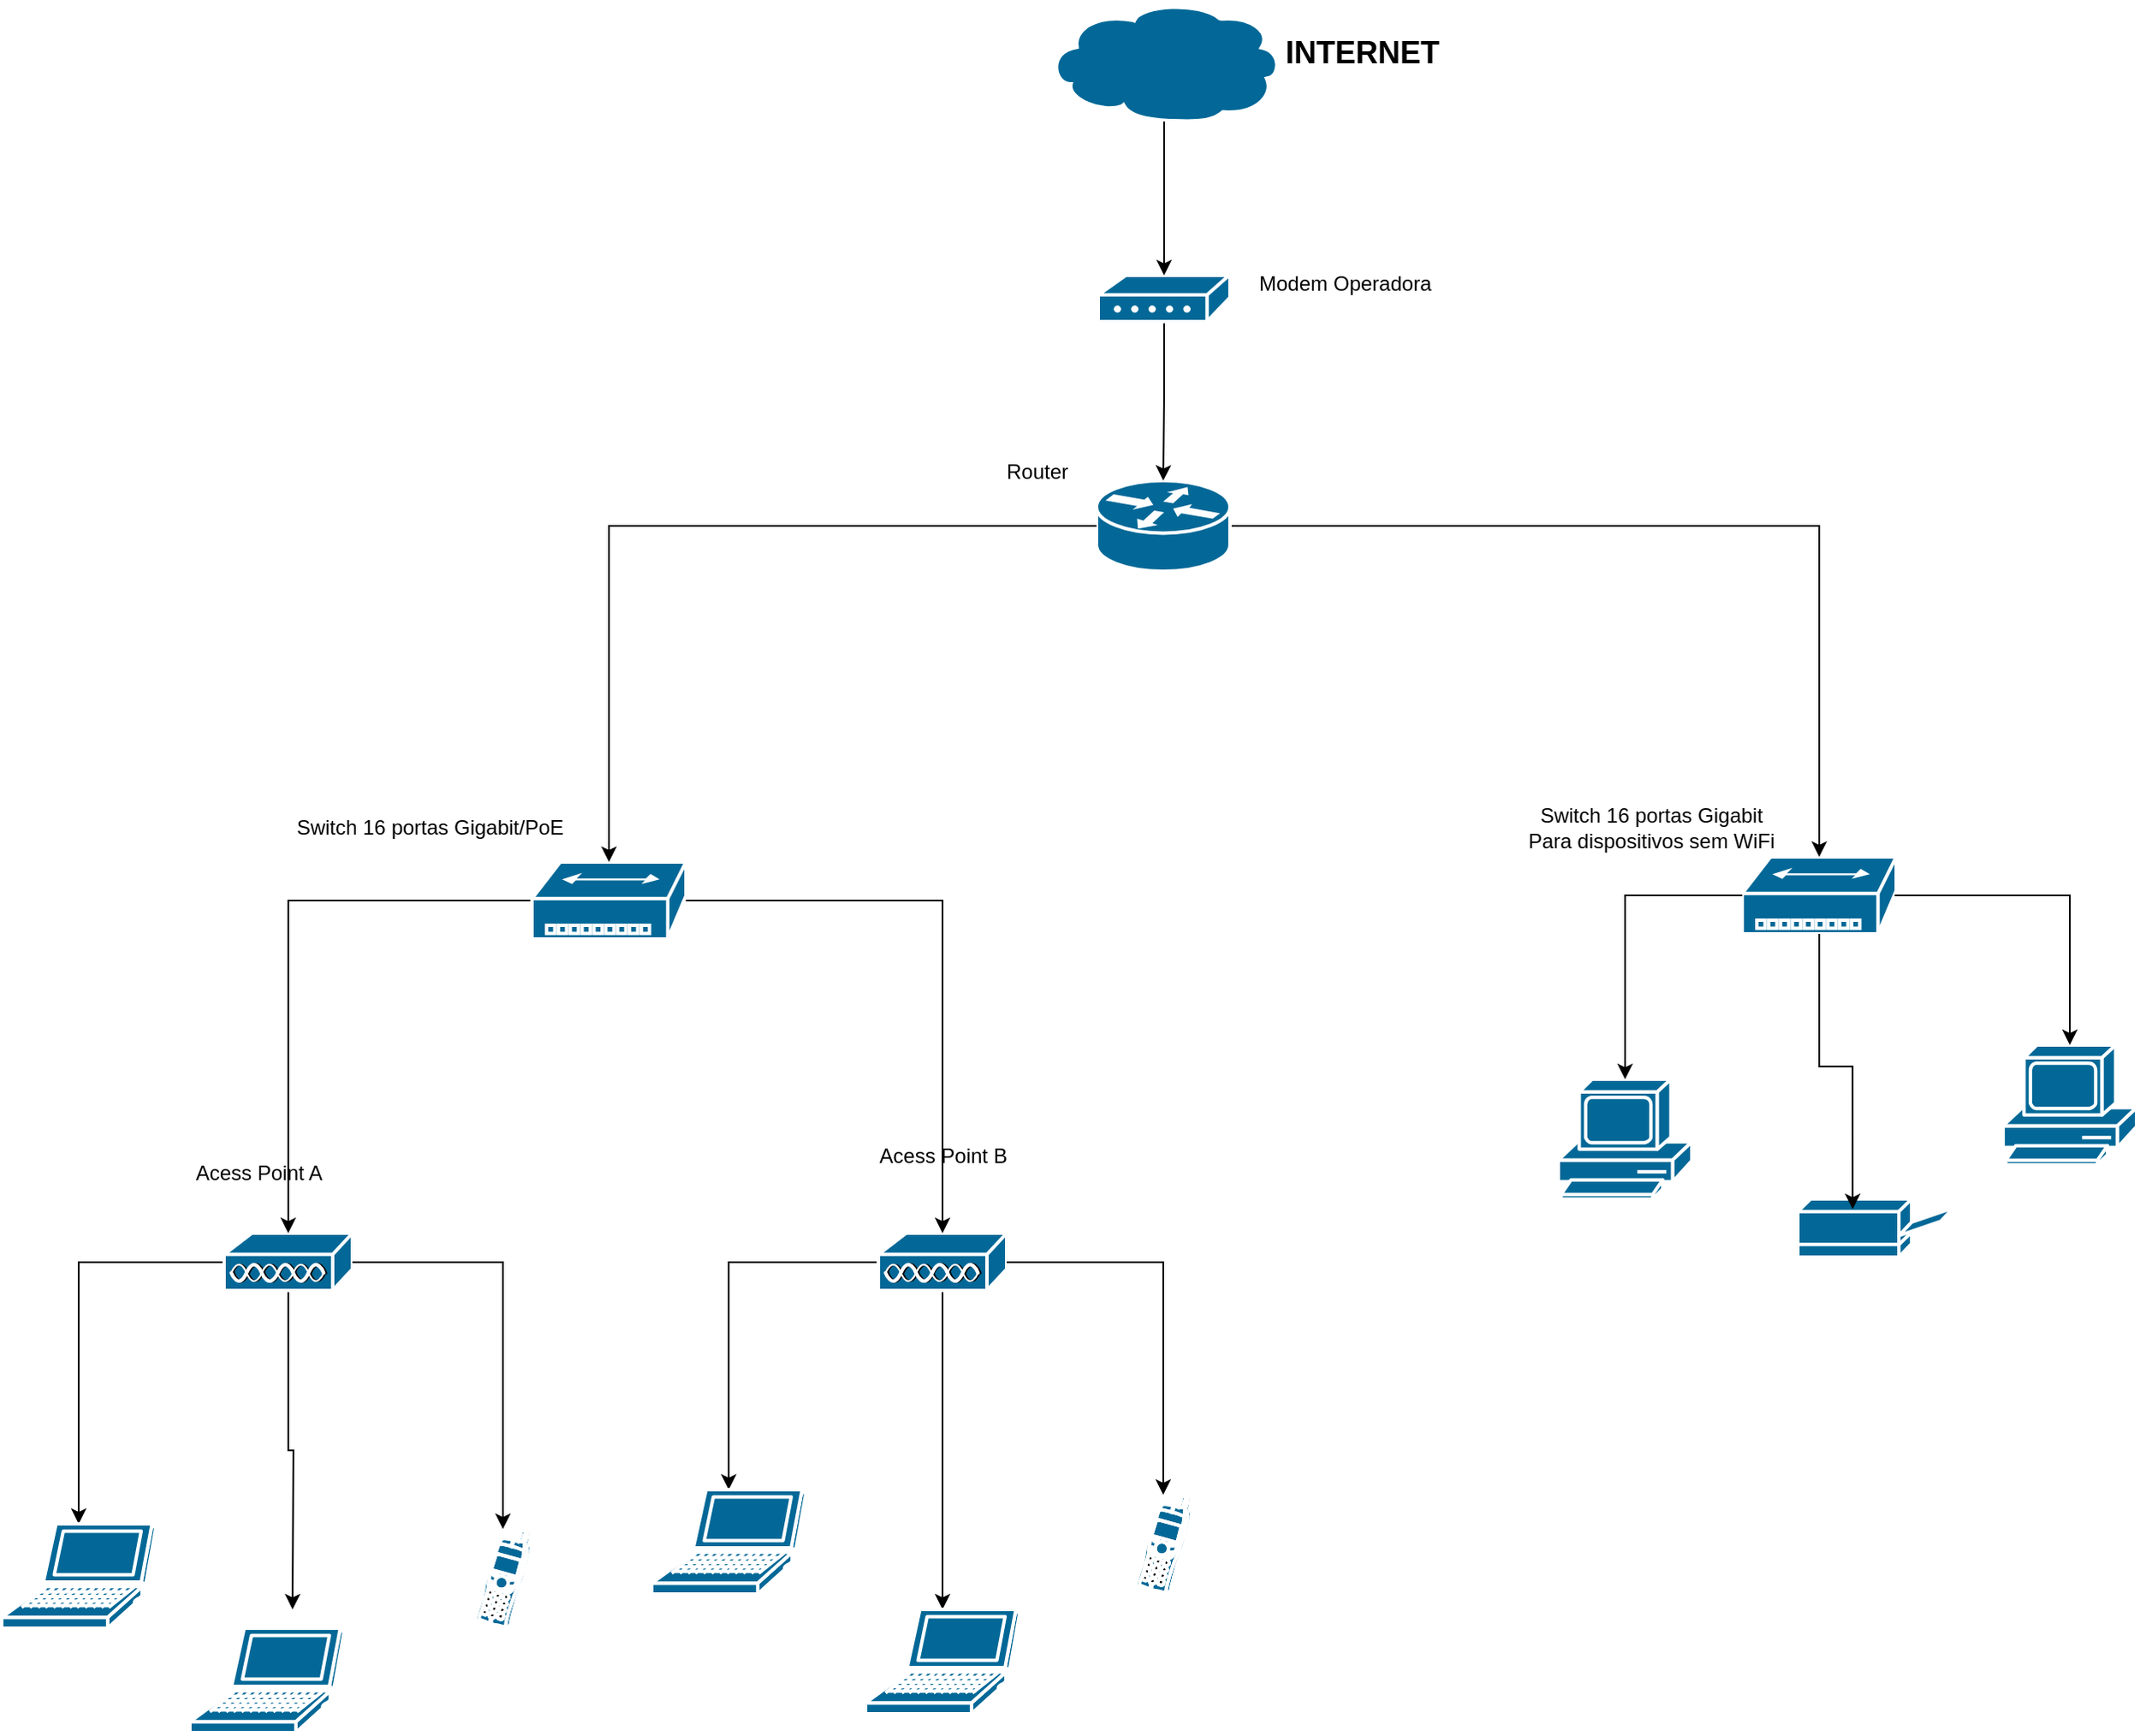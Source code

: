<mxfile version="24.5.4" type="github">
  <diagram name="Página-1" id="KN-7Ntw3eemW49qnZTDz">
    <mxGraphModel dx="1914" dy="592" grid="1" gridSize="10" guides="1" tooltips="1" connect="1" arrows="1" fold="1" page="0" pageScale="1" pageWidth="827" pageHeight="1169" math="0" shadow="0">
      <root>
        <mxCell id="0" />
        <mxCell id="1" parent="0" />
        <mxCell id="tpDxhP_KRYRFs_A_IT78-38" style="edgeStyle=orthogonalEdgeStyle;rounded=0;orthogonalLoop=1;jettySize=auto;html=1;exitX=0;exitY=0.5;exitDx=0;exitDy=0;exitPerimeter=0;" edge="1" parent="1" source="tpDxhP_KRYRFs_A_IT78-10" target="tpDxhP_KRYRFs_A_IT78-35">
          <mxGeometry relative="1" as="geometry" />
        </mxCell>
        <mxCell id="tpDxhP_KRYRFs_A_IT78-39" style="edgeStyle=orthogonalEdgeStyle;rounded=0;orthogonalLoop=1;jettySize=auto;html=1;exitX=0.5;exitY=0.985;exitDx=0;exitDy=0;exitPerimeter=0;" edge="1" parent="1" source="tpDxhP_KRYRFs_A_IT78-10">
          <mxGeometry relative="1" as="geometry">
            <mxPoint x="-380" y="950" as="targetPoint" />
          </mxGeometry>
        </mxCell>
        <mxCell id="tpDxhP_KRYRFs_A_IT78-10" value="" style="shape=mxgraph.cisco.misc.access_point;sketch=0;html=1;pointerEvents=1;dashed=0;fillColor=#036897;strokeColor=#ffffff;strokeWidth=2;verticalLabelPosition=bottom;verticalAlign=top;align=center;outlineConnect=0;" vertex="1" parent="1">
          <mxGeometry x="-420" y="730" width="75" height="34" as="geometry" />
        </mxCell>
        <mxCell id="tpDxhP_KRYRFs_A_IT78-44" style="edgeStyle=orthogonalEdgeStyle;rounded=0;orthogonalLoop=1;jettySize=auto;html=1;exitX=0;exitY=0.5;exitDx=0;exitDy=0;exitPerimeter=0;" edge="1" parent="1" source="tpDxhP_KRYRFs_A_IT78-11" target="tpDxhP_KRYRFs_A_IT78-43">
          <mxGeometry relative="1" as="geometry" />
        </mxCell>
        <mxCell id="tpDxhP_KRYRFs_A_IT78-45" style="edgeStyle=orthogonalEdgeStyle;rounded=0;orthogonalLoop=1;jettySize=auto;html=1;exitX=0.5;exitY=0.985;exitDx=0;exitDy=0;exitPerimeter=0;" edge="1" parent="1" source="tpDxhP_KRYRFs_A_IT78-11" target="tpDxhP_KRYRFs_A_IT78-42">
          <mxGeometry relative="1" as="geometry" />
        </mxCell>
        <mxCell id="tpDxhP_KRYRFs_A_IT78-11" value="" style="shape=mxgraph.cisco.misc.access_point;sketch=0;html=1;pointerEvents=1;dashed=0;fillColor=#036897;strokeColor=#ffffff;strokeWidth=2;verticalLabelPosition=bottom;verticalAlign=top;align=center;outlineConnect=0;" vertex="1" parent="1">
          <mxGeometry x="-37.5" y="730" width="75" height="34" as="geometry" />
        </mxCell>
        <mxCell id="tpDxhP_KRYRFs_A_IT78-18" style="edgeStyle=orthogonalEdgeStyle;rounded=0;orthogonalLoop=1;jettySize=auto;html=1;exitX=0;exitY=0.5;exitDx=0;exitDy=0;exitPerimeter=0;" edge="1" parent="1" source="tpDxhP_KRYRFs_A_IT78-12" target="tpDxhP_KRYRFs_A_IT78-10">
          <mxGeometry relative="1" as="geometry" />
        </mxCell>
        <mxCell id="tpDxhP_KRYRFs_A_IT78-20" style="edgeStyle=orthogonalEdgeStyle;rounded=0;orthogonalLoop=1;jettySize=auto;html=1;exitX=0.99;exitY=0.5;exitDx=0;exitDy=0;exitPerimeter=0;" edge="1" parent="1" source="tpDxhP_KRYRFs_A_IT78-12" target="tpDxhP_KRYRFs_A_IT78-11">
          <mxGeometry relative="1" as="geometry" />
        </mxCell>
        <mxCell id="tpDxhP_KRYRFs_A_IT78-12" value="" style="shape=mxgraph.cisco.hubs_and_gateways.small_hub;sketch=0;html=1;pointerEvents=1;dashed=0;fillColor=#036897;strokeColor=#ffffff;strokeWidth=2;verticalLabelPosition=bottom;verticalAlign=top;align=center;outlineConnect=0;" vertex="1" parent="1">
          <mxGeometry x="-240" y="513" width="90" height="45" as="geometry" />
        </mxCell>
        <mxCell id="tpDxhP_KRYRFs_A_IT78-13" value="" style="shape=mxgraph.cisco.hubs_and_gateways.small_hub;sketch=0;html=1;pointerEvents=1;dashed=0;fillColor=#036897;strokeColor=#ffffff;strokeWidth=2;verticalLabelPosition=bottom;verticalAlign=top;align=center;outlineConnect=0;" vertex="1" parent="1">
          <mxGeometry x="467.5" y="510" width="90" height="45" as="geometry" />
        </mxCell>
        <mxCell id="tpDxhP_KRYRFs_A_IT78-22" style="edgeStyle=orthogonalEdgeStyle;rounded=0;orthogonalLoop=1;jettySize=auto;html=1;exitX=1;exitY=0.5;exitDx=0;exitDy=0;exitPerimeter=0;" edge="1" parent="1" source="tpDxhP_KRYRFs_A_IT78-21" target="tpDxhP_KRYRFs_A_IT78-13">
          <mxGeometry relative="1" as="geometry">
            <mxPoint x="520" y="410" as="targetPoint" />
          </mxGeometry>
        </mxCell>
        <mxCell id="tpDxhP_KRYRFs_A_IT78-21" value="" style="shape=mxgraph.cisco.routers.router;sketch=0;html=1;pointerEvents=1;dashed=0;fillColor=#036897;strokeColor=#ffffff;strokeWidth=2;verticalLabelPosition=bottom;verticalAlign=top;align=center;outlineConnect=0;" vertex="1" parent="1">
          <mxGeometry x="90" y="290" width="78" height="53" as="geometry" />
        </mxCell>
        <mxCell id="tpDxhP_KRYRFs_A_IT78-23" style="edgeStyle=orthogonalEdgeStyle;rounded=0;orthogonalLoop=1;jettySize=auto;html=1;exitX=0;exitY=0.5;exitDx=0;exitDy=0;exitPerimeter=0;entryX=0.5;entryY=0;entryDx=0;entryDy=0;entryPerimeter=0;" edge="1" parent="1" source="tpDxhP_KRYRFs_A_IT78-21" target="tpDxhP_KRYRFs_A_IT78-12">
          <mxGeometry relative="1" as="geometry" />
        </mxCell>
        <mxCell id="tpDxhP_KRYRFs_A_IT78-27" style="edgeStyle=orthogonalEdgeStyle;rounded=0;orthogonalLoop=1;jettySize=auto;html=1;" edge="1" parent="1" source="tpDxhP_KRYRFs_A_IT78-25" target="tpDxhP_KRYRFs_A_IT78-21">
          <mxGeometry relative="1" as="geometry" />
        </mxCell>
        <mxCell id="tpDxhP_KRYRFs_A_IT78-25" value="" style="shape=mxgraph.cisco.modems_and_phones.modem;sketch=0;html=1;pointerEvents=1;dashed=0;fillColor=#036897;strokeColor=#ffffff;strokeWidth=2;verticalLabelPosition=bottom;verticalAlign=top;align=center;outlineConnect=0;" vertex="1" parent="1">
          <mxGeometry x="91" y="170" width="77" height="27" as="geometry" />
        </mxCell>
        <mxCell id="tpDxhP_KRYRFs_A_IT78-28" value="&lt;h2&gt;INTERNET&lt;/h2&gt;" style="text;html=1;align=center;verticalAlign=middle;resizable=0;points=[];autosize=1;strokeColor=none;fillColor=none;" vertex="1" parent="1">
          <mxGeometry x="190" y="10" width="110" height="60" as="geometry" />
        </mxCell>
        <mxCell id="tpDxhP_KRYRFs_A_IT78-29" value="Modem Operadora" style="text;html=1;align=center;verticalAlign=middle;resizable=0;points=[];autosize=1;strokeColor=none;fillColor=none;" vertex="1" parent="1">
          <mxGeometry x="174.5" y="160" width="120" height="30" as="geometry" />
        </mxCell>
        <mxCell id="tpDxhP_KRYRFs_A_IT78-30" value="Router" style="text;html=1;align=center;verticalAlign=middle;resizable=0;points=[];autosize=1;strokeColor=none;fillColor=none;" vertex="1" parent="1">
          <mxGeometry x="25" y="270" width="60" height="30" as="geometry" />
        </mxCell>
        <mxCell id="tpDxhP_KRYRFs_A_IT78-31" value="Switch 16 portas Gigabit&lt;div&gt;Para dispositivos sem WiFi&lt;/div&gt;" style="text;html=1;align=center;verticalAlign=middle;resizable=0;points=[];autosize=1;strokeColor=none;fillColor=none;" vertex="1" parent="1">
          <mxGeometry x="329" y="473" width="170" height="40" as="geometry" />
        </mxCell>
        <mxCell id="tpDxhP_KRYRFs_A_IT78-32" value="Switch 16 portas Gigabit/PoE" style="text;html=1;align=center;verticalAlign=middle;resizable=0;points=[];autosize=1;strokeColor=none;fillColor=none;" vertex="1" parent="1">
          <mxGeometry x="-390" y="478" width="180" height="30" as="geometry" />
        </mxCell>
        <mxCell id="tpDxhP_KRYRFs_A_IT78-33" value="Acess Point A" style="text;html=1;align=center;verticalAlign=middle;resizable=0;points=[];autosize=1;strokeColor=none;fillColor=none;" vertex="1" parent="1">
          <mxGeometry x="-450" y="680" width="100" height="30" as="geometry" />
        </mxCell>
        <mxCell id="tpDxhP_KRYRFs_A_IT78-34" value="Acess Point B" style="text;html=1;align=center;verticalAlign=middle;resizable=0;points=[];autosize=1;strokeColor=none;fillColor=none;" vertex="1" parent="1">
          <mxGeometry x="-50" y="670" width="100" height="30" as="geometry" />
        </mxCell>
        <mxCell id="tpDxhP_KRYRFs_A_IT78-35" value="" style="shape=mxgraph.cisco.computers_and_peripherals.laptop;sketch=0;html=1;pointerEvents=1;dashed=0;fillColor=#036897;strokeColor=#ffffff;strokeWidth=2;verticalLabelPosition=bottom;verticalAlign=top;align=center;outlineConnect=0;" vertex="1" parent="1">
          <mxGeometry x="-550" y="900" width="90" height="61" as="geometry" />
        </mxCell>
        <mxCell id="tpDxhP_KRYRFs_A_IT78-36" value="" style="shape=mxgraph.cisco.computers_and_peripherals.laptop;sketch=0;html=1;pointerEvents=1;dashed=0;fillColor=#036897;strokeColor=#ffffff;strokeWidth=2;verticalLabelPosition=bottom;verticalAlign=top;align=center;outlineConnect=0;" vertex="1" parent="1">
          <mxGeometry x="-440" y="961" width="90" height="61" as="geometry" />
        </mxCell>
        <mxCell id="tpDxhP_KRYRFs_A_IT78-37" value="" style="shape=mxgraph.cisco.modems_and_phones.cell_phone;sketch=0;html=1;pointerEvents=1;dashed=0;fillColor=#036897;strokeColor=#ffffff;strokeWidth=2;verticalLabelPosition=bottom;verticalAlign=top;align=center;outlineConnect=0;" vertex="1" parent="1">
          <mxGeometry x="-274" y="903" width="34" height="58" as="geometry" />
        </mxCell>
        <mxCell id="tpDxhP_KRYRFs_A_IT78-40" style="edgeStyle=orthogonalEdgeStyle;rounded=0;orthogonalLoop=1;jettySize=auto;html=1;exitX=1;exitY=0.5;exitDx=0;exitDy=0;exitPerimeter=0;entryX=0.5;entryY=0;entryDx=0;entryDy=0;entryPerimeter=0;" edge="1" parent="1" source="tpDxhP_KRYRFs_A_IT78-10" target="tpDxhP_KRYRFs_A_IT78-37">
          <mxGeometry relative="1" as="geometry" />
        </mxCell>
        <mxCell id="tpDxhP_KRYRFs_A_IT78-41" value="" style="shape=mxgraph.cisco.modems_and_phones.cell_phone;sketch=0;html=1;pointerEvents=1;dashed=0;fillColor=#036897;strokeColor=#ffffff;strokeWidth=2;verticalLabelPosition=bottom;verticalAlign=top;align=center;outlineConnect=0;" vertex="1" parent="1">
          <mxGeometry x="112" y="883" width="34" height="58" as="geometry" />
        </mxCell>
        <mxCell id="tpDxhP_KRYRFs_A_IT78-42" value="" style="shape=mxgraph.cisco.computers_and_peripherals.laptop;sketch=0;html=1;pointerEvents=1;dashed=0;fillColor=#036897;strokeColor=#ffffff;strokeWidth=2;verticalLabelPosition=bottom;verticalAlign=top;align=center;outlineConnect=0;" vertex="1" parent="1">
          <mxGeometry x="-45" y="950" width="90" height="61" as="geometry" />
        </mxCell>
        <mxCell id="tpDxhP_KRYRFs_A_IT78-43" value="" style="shape=mxgraph.cisco.computers_and_peripherals.laptop;sketch=0;html=1;pointerEvents=1;dashed=0;fillColor=#036897;strokeColor=#ffffff;strokeWidth=2;verticalLabelPosition=bottom;verticalAlign=top;align=center;outlineConnect=0;" vertex="1" parent="1">
          <mxGeometry x="-170" y="880" width="90" height="61" as="geometry" />
        </mxCell>
        <mxCell id="tpDxhP_KRYRFs_A_IT78-46" style="edgeStyle=orthogonalEdgeStyle;rounded=0;orthogonalLoop=1;jettySize=auto;html=1;exitX=1;exitY=0.5;exitDx=0;exitDy=0;exitPerimeter=0;entryX=0.5;entryY=0;entryDx=0;entryDy=0;entryPerimeter=0;" edge="1" parent="1" source="tpDxhP_KRYRFs_A_IT78-11" target="tpDxhP_KRYRFs_A_IT78-41">
          <mxGeometry relative="1" as="geometry" />
        </mxCell>
        <mxCell id="tpDxhP_KRYRFs_A_IT78-47" value="" style="shape=mxgraph.cisco.computers_and_peripherals.pc;sketch=0;html=1;pointerEvents=1;dashed=0;fillColor=#036897;strokeColor=#ffffff;strokeWidth=2;verticalLabelPosition=bottom;verticalAlign=top;align=center;outlineConnect=0;" vertex="1" parent="1">
          <mxGeometry x="360" y="640" width="78" height="70" as="geometry" />
        </mxCell>
        <mxCell id="tpDxhP_KRYRFs_A_IT78-49" value="" style="shape=mxgraph.cisco.storage.cloud;sketch=0;html=1;pointerEvents=1;dashed=0;fillColor=#036897;strokeColor=#ffffff;strokeWidth=2;verticalLabelPosition=bottom;verticalAlign=top;align=center;outlineConnect=0;" vertex="1" parent="1">
          <mxGeometry x="61" y="10" width="137" height="70" as="geometry" />
        </mxCell>
        <mxCell id="tpDxhP_KRYRFs_A_IT78-50" style="edgeStyle=orthogonalEdgeStyle;rounded=0;orthogonalLoop=1;jettySize=auto;html=1;entryX=0.5;entryY=0;entryDx=0;entryDy=0;entryPerimeter=0;" edge="1" parent="1" source="tpDxhP_KRYRFs_A_IT78-49" target="tpDxhP_KRYRFs_A_IT78-25">
          <mxGeometry relative="1" as="geometry" />
        </mxCell>
        <mxCell id="tpDxhP_KRYRFs_A_IT78-51" style="edgeStyle=orthogonalEdgeStyle;rounded=0;orthogonalLoop=1;jettySize=auto;html=1;entryX=0.5;entryY=0;entryDx=0;entryDy=0;entryPerimeter=0;" edge="1" parent="1" source="tpDxhP_KRYRFs_A_IT78-13" target="tpDxhP_KRYRFs_A_IT78-47">
          <mxGeometry relative="1" as="geometry" />
        </mxCell>
        <mxCell id="tpDxhP_KRYRFs_A_IT78-48" value="" style="shape=mxgraph.cisco.computers_and_peripherals.printer;sketch=0;html=1;pointerEvents=1;dashed=0;fillColor=#036897;strokeColor=#ffffff;strokeWidth=2;verticalLabelPosition=bottom;verticalAlign=top;align=center;outlineConnect=0;" vertex="1" parent="1">
          <mxGeometry x="500" y="710" width="91" height="34" as="geometry" />
        </mxCell>
        <mxCell id="tpDxhP_KRYRFs_A_IT78-55" value="" style="shape=mxgraph.cisco.computers_and_peripherals.pc;sketch=0;html=1;pointerEvents=1;dashed=0;fillColor=#036897;strokeColor=#ffffff;strokeWidth=2;verticalLabelPosition=bottom;verticalAlign=top;align=center;outlineConnect=0;" vertex="1" parent="1">
          <mxGeometry x="620" y="620" width="78" height="70" as="geometry" />
        </mxCell>
        <mxCell id="tpDxhP_KRYRFs_A_IT78-56" style="edgeStyle=orthogonalEdgeStyle;rounded=0;orthogonalLoop=1;jettySize=auto;html=1;exitX=0.99;exitY=0.5;exitDx=0;exitDy=0;exitPerimeter=0;entryX=0.5;entryY=0;entryDx=0;entryDy=0;entryPerimeter=0;" edge="1" parent="1" source="tpDxhP_KRYRFs_A_IT78-13" target="tpDxhP_KRYRFs_A_IT78-55">
          <mxGeometry relative="1" as="geometry" />
        </mxCell>
        <mxCell id="tpDxhP_KRYRFs_A_IT78-57" style="edgeStyle=orthogonalEdgeStyle;rounded=0;orthogonalLoop=1;jettySize=auto;html=1;entryX=0.352;entryY=0.176;entryDx=0;entryDy=0;entryPerimeter=0;" edge="1" parent="1" source="tpDxhP_KRYRFs_A_IT78-13" target="tpDxhP_KRYRFs_A_IT78-48">
          <mxGeometry relative="1" as="geometry" />
        </mxCell>
      </root>
    </mxGraphModel>
  </diagram>
</mxfile>
